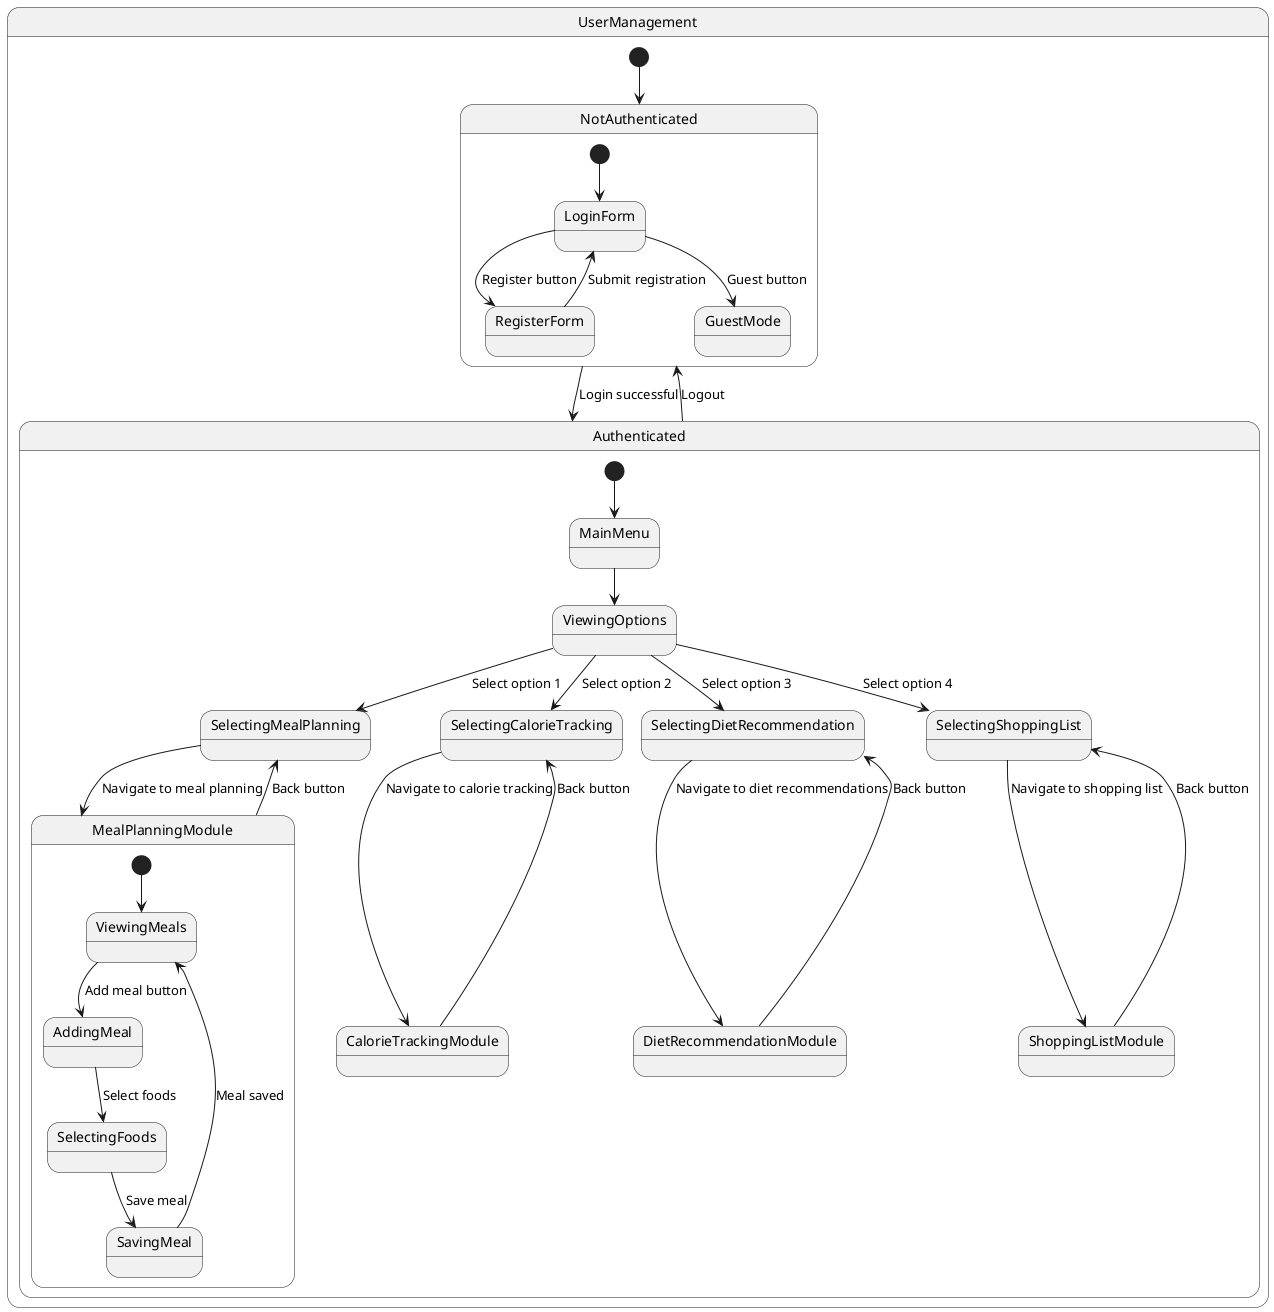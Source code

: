 @startuml "Nested State Diagram"
state UserManagement {
  [*] --> NotAuthenticated
  
  state NotAuthenticated {
    [*] --> LoginForm
    
    LoginForm --> RegisterForm : Register button
    RegisterForm --> LoginForm : Submit registration
    
    LoginForm --> GuestMode : Guest button
  }
  
  NotAuthenticated --> Authenticated : Login successful
  Authenticated --> NotAuthenticated : Logout
  
  state Authenticated {
    [*] --> MainMenu
    
    MainMenu --> ViewingOptions
    
    ViewingOptions --> SelectingMealPlanning : Select option 1
    ViewingOptions --> SelectingCalorieTracking : Select option 2
    ViewingOptions --> SelectingDietRecommendation : Select option 3
    ViewingOptions --> SelectingShoppingList : Select option 4
    
    SelectingMealPlanning --> MealPlanningModule : Navigate to meal planning
    MealPlanningModule --> SelectingMealPlanning : Back button
    
    SelectingCalorieTracking --> CalorieTrackingModule : Navigate to calorie tracking
    CalorieTrackingModule --> SelectingCalorieTracking : Back button
    
    SelectingDietRecommendation --> DietRecommendationModule : Navigate to diet recommendations
    DietRecommendationModule --> SelectingDietRecommendation : Back button
    
    SelectingShoppingList --> ShoppingListModule : Navigate to shopping list
    ShoppingListModule --> SelectingShoppingList : Back button
    
    state MealPlanningModule {
      [*] --> ViewingMeals
      ViewingMeals --> AddingMeal : Add meal button
      AddingMeal --> SelectingFoods : Select foods
      SelectingFoods --> SavingMeal : Save meal
      SavingMeal --> ViewingMeals : Meal saved
    }
  }
}
@enduml